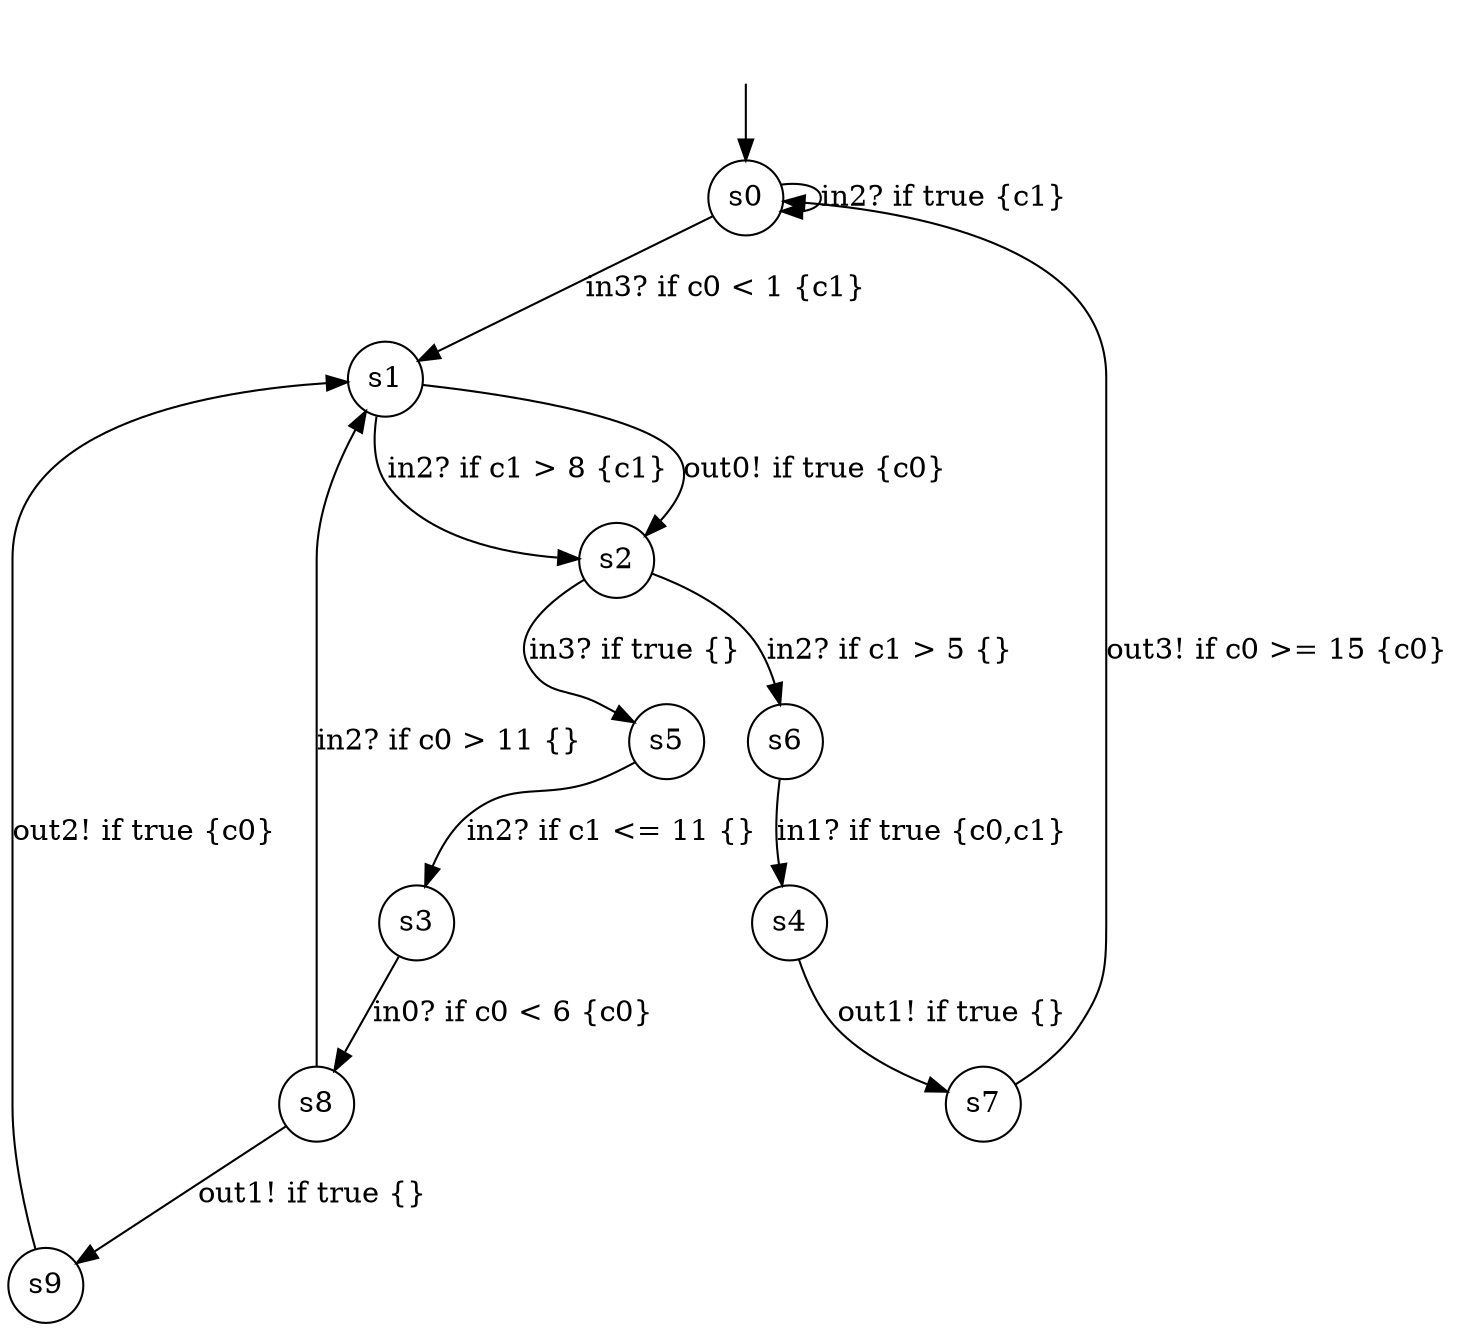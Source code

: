 digraph g {
__start0 [label="" shape="none"];
s0 [shape="circle" margin=0 label="s0"];
s1 [shape="circle" margin=0 label="s1"];
s2 [shape="circle" margin=0 label="s2"];
s3 [shape="circle" margin=0 label="s3"];
s4 [shape="circle" margin=0 label="s4"];
s5 [shape="circle" margin=0 label="s5"];
s6 [shape="circle" margin=0 label="s6"];
s7 [shape="circle" margin=0 label="s7"];
s8 [shape="circle" margin=0 label="s8"];
s9 [shape="circle" margin=0 label="s9"];
s0 -> s1 [label="in3? if c0 < 1 {c1} "];
s0 -> s0 [label="in2? if true {c1} "];
s1 -> s2 [label="in2? if c1 > 8 {c1} "];
s1 -> s2 [label="out0! if true {c0} "];
s2 -> s5 [label="in3? if true {} "];
s2 -> s6 [label="in2? if c1 > 5 {} "];
s3 -> s8 [label="in0? if c0 < 6 {c0} "];
s4 -> s7 [label="out1! if true {} "];
s5 -> s3 [label="in2? if c1 <= 11 {} "];
s6 -> s4 [label="in1? if true {c0,c1} "];
s7 -> s0 [label="out3! if c0 >= 15 {c0} "];
s8 -> s1 [label="in2? if c0 > 11 {} "];
s8 -> s9 [label="out1! if true {} "];
s9 -> s1 [label="out2! if true {c0} "];
__start0 -> s0;
}
